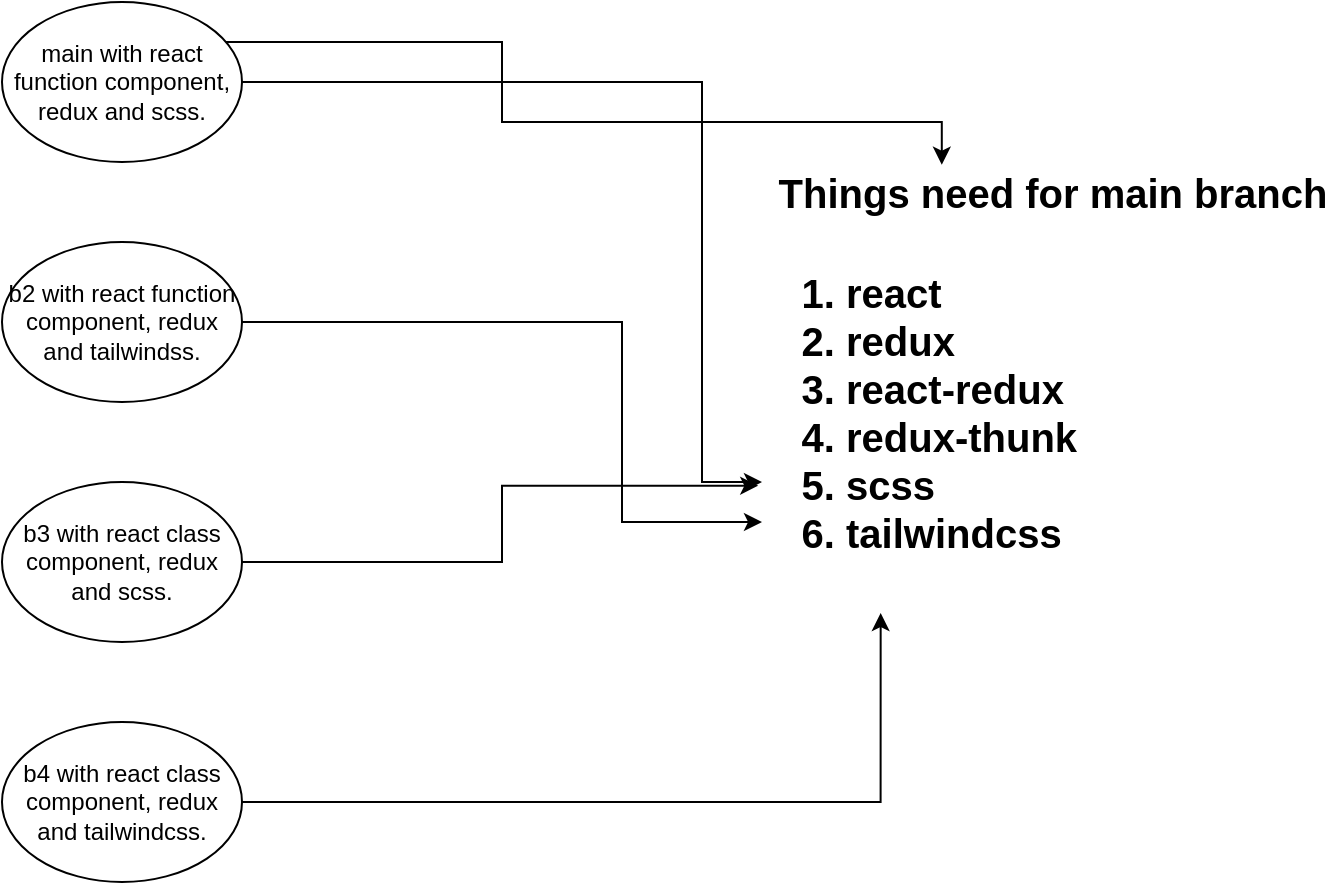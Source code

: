 <mxfile version="16.5.6" type="github">
  <diagram id="cA43ORbkEvU6XSteoCO2" name="Page-1">
    <mxGraphModel dx="1102" dy="613" grid="1" gridSize="10" guides="1" tooltips="1" connect="1" arrows="1" fold="1" page="1" pageScale="1" pageWidth="850" pageHeight="1100" math="0" shadow="0">
      <root>
        <mxCell id="0" />
        <mxCell id="1" parent="0" />
        <mxCell id="L1TU9AOSzRA6Zir3ADgP-8" style="edgeStyle=orthogonalEdgeStyle;rounded=0;orthogonalLoop=1;jettySize=auto;html=1;fontSize=20;entryX=0.31;entryY=0.045;entryDx=0;entryDy=0;entryPerimeter=0;" parent="1" source="L1TU9AOSzRA6Zir3ADgP-1" target="L1TU9AOSzRA6Zir3ADgP-5" edge="1">
          <mxGeometry relative="1" as="geometry">
            <mxPoint x="600" y="180" as="targetPoint" />
            <Array as="points">
              <mxPoint x="410" y="140" />
              <mxPoint x="410" y="180" />
              <mxPoint x="630" y="180" />
            </Array>
          </mxGeometry>
        </mxCell>
        <mxCell id="L1TU9AOSzRA6Zir3ADgP-12" style="edgeStyle=orthogonalEdgeStyle;rounded=0;orthogonalLoop=1;jettySize=auto;html=1;fontSize=20;" parent="1" source="L1TU9AOSzRA6Zir3ADgP-1" target="L1TU9AOSzRA6Zir3ADgP-6" edge="1">
          <mxGeometry relative="1" as="geometry">
            <mxPoint x="340" y="360" as="targetPoint" />
            <Array as="points">
              <mxPoint x="510" y="160" />
              <mxPoint x="510" y="360" />
            </Array>
          </mxGeometry>
        </mxCell>
        <mxCell id="L1TU9AOSzRA6Zir3ADgP-1" value="main with react function component, redux and scss." style="ellipse;whiteSpace=wrap;html=1;" parent="1" vertex="1">
          <mxGeometry x="160" y="120" width="120" height="80" as="geometry" />
        </mxCell>
        <mxCell id="L1TU9AOSzRA6Zir3ADgP-9" style="edgeStyle=orthogonalEdgeStyle;rounded=0;orthogonalLoop=1;jettySize=auto;html=1;fontSize=20;" parent="1" source="L1TU9AOSzRA6Zir3ADgP-2" target="L1TU9AOSzRA6Zir3ADgP-6" edge="1">
          <mxGeometry relative="1" as="geometry">
            <Array as="points">
              <mxPoint x="470" y="280" />
              <mxPoint x="470" y="380" />
            </Array>
          </mxGeometry>
        </mxCell>
        <mxCell id="L1TU9AOSzRA6Zir3ADgP-2" value="b2 with react function component, redux and tailwindss." style="ellipse;whiteSpace=wrap;html=1;" parent="1" vertex="1">
          <mxGeometry x="160" y="240" width="120" height="80" as="geometry" />
        </mxCell>
        <mxCell id="L1TU9AOSzRA6Zir3ADgP-10" style="edgeStyle=orthogonalEdgeStyle;rounded=0;orthogonalLoop=1;jettySize=auto;html=1;fontSize=20;entryX=-0.011;entryY=0.694;entryDx=0;entryDy=0;entryPerimeter=0;" parent="1" source="L1TU9AOSzRA6Zir3ADgP-3" target="L1TU9AOSzRA6Zir3ADgP-6" edge="1">
          <mxGeometry relative="1" as="geometry" />
        </mxCell>
        <mxCell id="L1TU9AOSzRA6Zir3ADgP-3" value="b3 with react class component, redux and scss." style="ellipse;whiteSpace=wrap;html=1;" parent="1" vertex="1">
          <mxGeometry x="160" y="360" width="120" height="80" as="geometry" />
        </mxCell>
        <mxCell id="L1TU9AOSzRA6Zir3ADgP-11" style="edgeStyle=orthogonalEdgeStyle;rounded=0;orthogonalLoop=1;jettySize=auto;html=1;entryX=0.349;entryY=1.029;entryDx=0;entryDy=0;entryPerimeter=0;fontSize=20;" parent="1" source="L1TU9AOSzRA6Zir3ADgP-4" target="L1TU9AOSzRA6Zir3ADgP-6" edge="1">
          <mxGeometry relative="1" as="geometry" />
        </mxCell>
        <mxCell id="L1TU9AOSzRA6Zir3ADgP-4" value="b4 with react class component, redux and tailwindcss." style="ellipse;whiteSpace=wrap;html=1;" parent="1" vertex="1">
          <mxGeometry x="160" y="480" width="120" height="80" as="geometry" />
        </mxCell>
        <mxCell id="L1TU9AOSzRA6Zir3ADgP-5" value="&lt;div style=&quot;font-size: 20px;&quot;&gt;Things need for main branch&lt;/div&gt;" style="text;html=1;align=center;verticalAlign=middle;resizable=0;points=[];autosize=1;strokeColor=none;fillColor=none;strokeWidth=5;fontStyle=1;fontSize=20;" parent="1" vertex="1">
          <mxGeometry x="540" y="200" width="290" height="30" as="geometry" />
        </mxCell>
        <mxCell id="L1TU9AOSzRA6Zir3ADgP-6" value="&lt;ol&gt;&lt;li&gt;react&lt;/li&gt;&lt;li&gt;redux&lt;/li&gt;&lt;li&gt;react-redux&lt;/li&gt;&lt;li&gt;redux-thunk&lt;br&gt;&lt;/li&gt;&lt;li&gt;scss&lt;/li&gt;&lt;li&gt;tailwindcss&lt;br&gt;&lt;/li&gt;&lt;/ol&gt;" style="text;html=1;align=left;verticalAlign=middle;resizable=0;points=[];autosize=1;strokeColor=none;fillColor=none;strokeWidth=5;fontStyle=1;fontSize=20;" parent="1" vertex="1">
          <mxGeometry x="540" y="230" width="170" height="190" as="geometry" />
        </mxCell>
      </root>
    </mxGraphModel>
  </diagram>
</mxfile>
